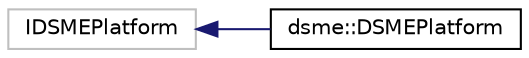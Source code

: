 digraph "Graphical Class Hierarchy"
{
 // LATEX_PDF_SIZE
  edge [fontname="Helvetica",fontsize="10",labelfontname="Helvetica",labelfontsize="10"];
  node [fontname="Helvetica",fontsize="10",shape=record];
  rankdir="LR";
  Node575 [label="IDSMEPlatform",height=0.2,width=0.4,color="grey75", fillcolor="white", style="filled",tooltip=" "];
  Node575 -> Node0 [dir="back",color="midnightblue",fontsize="10",style="solid",fontname="Helvetica"];
  Node0 [label="dsme::DSMEPlatform",height=0.2,width=0.4,color="black", fillcolor="white", style="filled",URL="$classdsme_1_1DSMEPlatform.html",tooltip="DSMEPlatform interface implementation for GNRC."];
}
